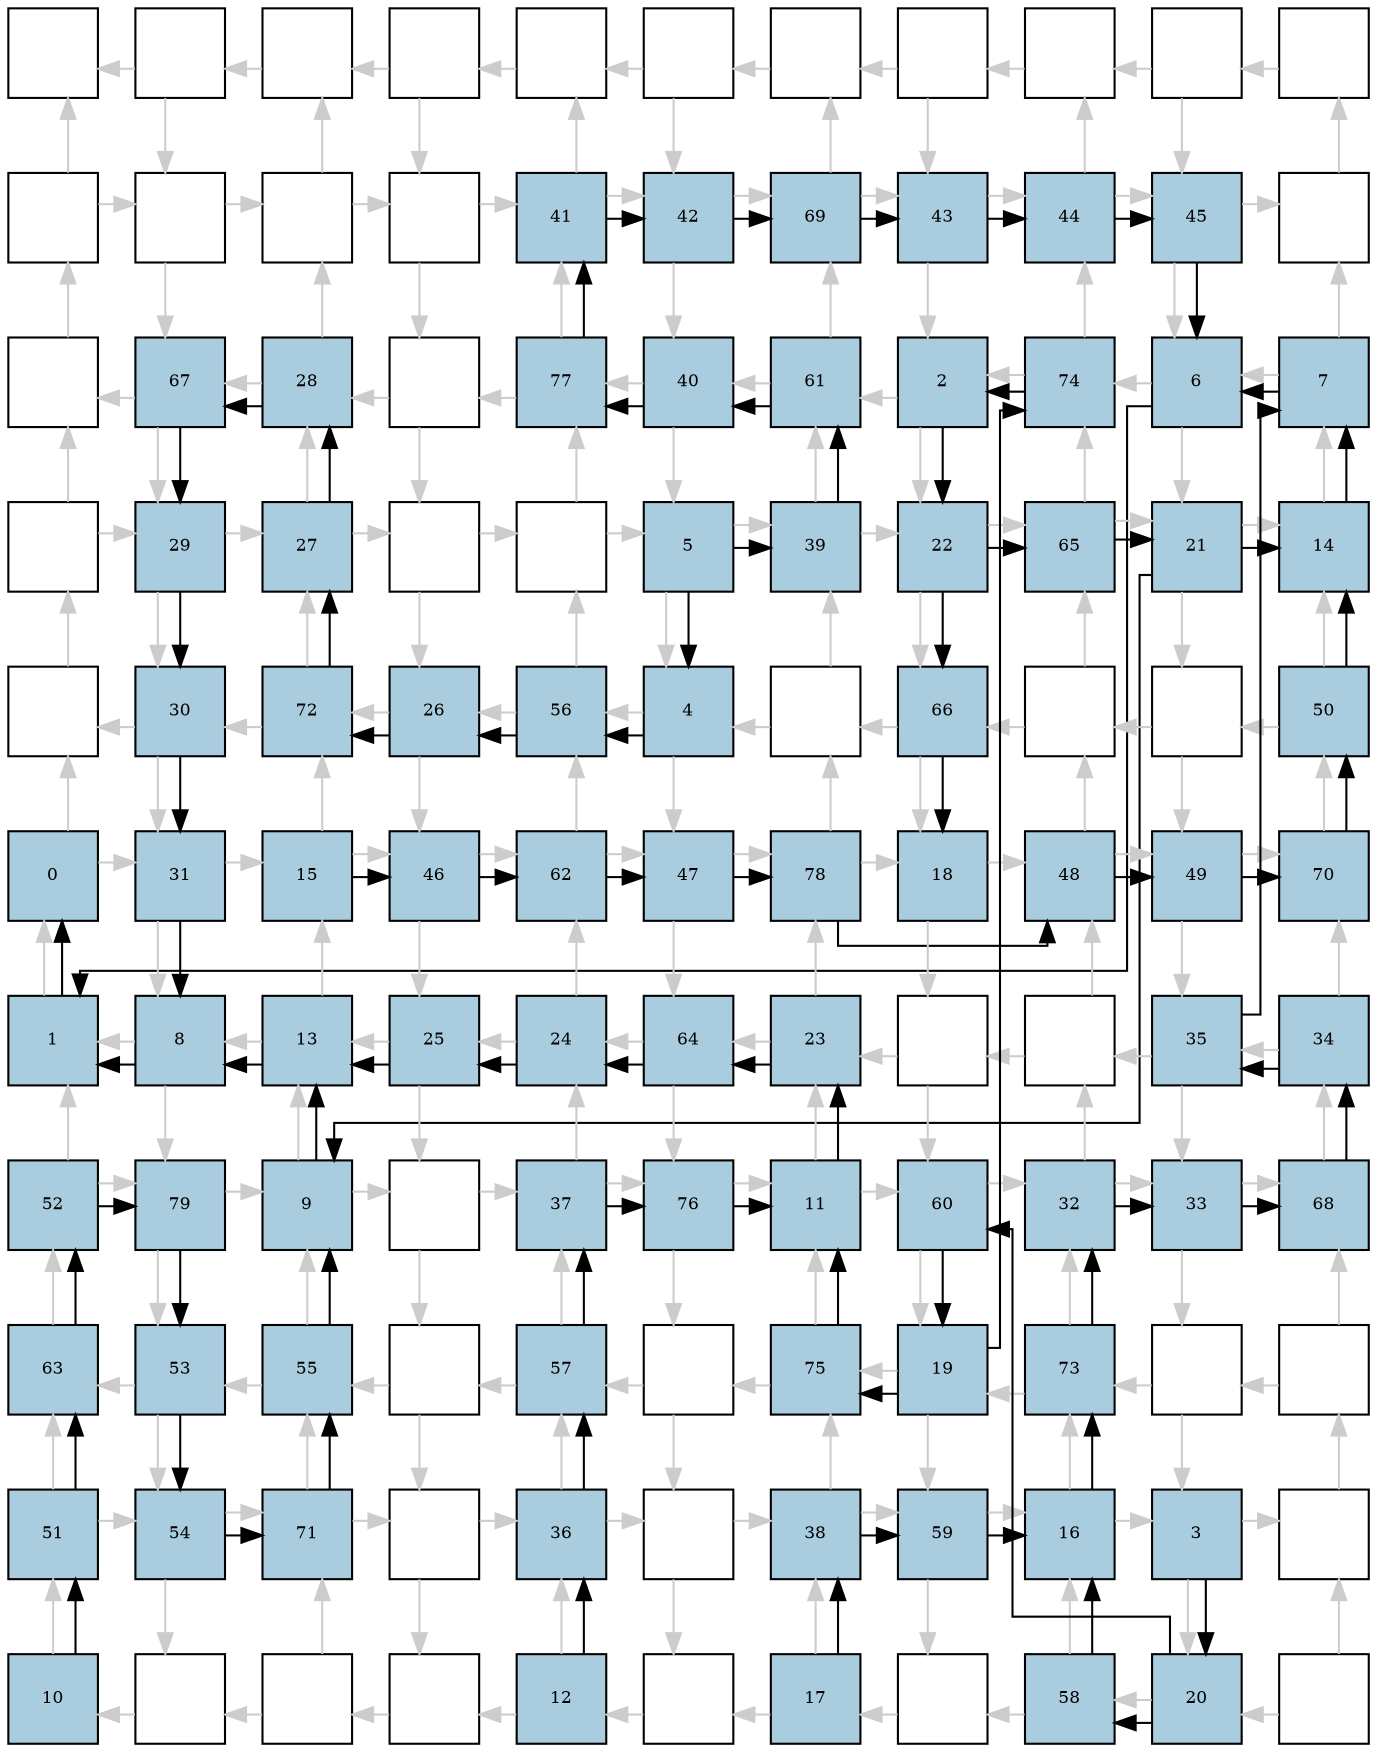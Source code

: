 digraph layout{
rankdir=TB; 

splines=ortho; 

node [style=filled shape=square fixedsize=true width=0.6];
0[label="", fontsize=8, fillcolor="#ffffff"];
1[label="", fontsize=8, fillcolor="#ffffff"];
2[label="", fontsize=8, fillcolor="#ffffff"];
3[label="", fontsize=8, fillcolor="#ffffff"];
4[label="", fontsize=8, fillcolor="#ffffff"];
5[label="", fontsize=8, fillcolor="#ffffff"];
6[label="", fontsize=8, fillcolor="#ffffff"];
7[label="", fontsize=8, fillcolor="#ffffff"];
8[label="", fontsize=8, fillcolor="#ffffff"];
9[label="", fontsize=8, fillcolor="#ffffff"];
10[label="", fontsize=8, fillcolor="#ffffff"];
11[label="", fontsize=8, fillcolor="#ffffff"];
12[label="", fontsize=8, fillcolor="#ffffff"];
13[label="", fontsize=8, fillcolor="#ffffff"];
14[label="", fontsize=8, fillcolor="#ffffff"];
15[label="41", fontsize=8, fillcolor="#a9ccde"];
16[label="42", fontsize=8, fillcolor="#a9ccde"];
17[label="69", fontsize=8, fillcolor="#a9ccde"];
18[label="43", fontsize=8, fillcolor="#a9ccde"];
19[label="44", fontsize=8, fillcolor="#a9ccde"];
20[label="45", fontsize=8, fillcolor="#a9ccde"];
21[label="", fontsize=8, fillcolor="#ffffff"];
22[label="", fontsize=8, fillcolor="#ffffff"];
23[label="67", fontsize=8, fillcolor="#a9ccde"];
24[label="28", fontsize=8, fillcolor="#a9ccde"];
25[label="", fontsize=8, fillcolor="#ffffff"];
26[label="77", fontsize=8, fillcolor="#a9ccde"];
27[label="40", fontsize=8, fillcolor="#a9ccde"];
28[label="61", fontsize=8, fillcolor="#a9ccde"];
29[label="2", fontsize=8, fillcolor="#a9ccde"];
30[label="74", fontsize=8, fillcolor="#a9ccde"];
31[label="6", fontsize=8, fillcolor="#a9ccde"];
32[label="7", fontsize=8, fillcolor="#a9ccde"];
33[label="", fontsize=8, fillcolor="#ffffff"];
34[label="29", fontsize=8, fillcolor="#a9ccde"];
35[label="27", fontsize=8, fillcolor="#a9ccde"];
36[label="", fontsize=8, fillcolor="#ffffff"];
37[label="", fontsize=8, fillcolor="#ffffff"];
38[label="5", fontsize=8, fillcolor="#a9ccde"];
39[label="39", fontsize=8, fillcolor="#a9ccde"];
40[label="22", fontsize=8, fillcolor="#a9ccde"];
41[label="65", fontsize=8, fillcolor="#a9ccde"];
42[label="21", fontsize=8, fillcolor="#a9ccde"];
43[label="14", fontsize=8, fillcolor="#a9ccde"];
44[label="", fontsize=8, fillcolor="#ffffff"];
45[label="30", fontsize=8, fillcolor="#a9ccde"];
46[label="72", fontsize=8, fillcolor="#a9ccde"];
47[label="26", fontsize=8, fillcolor="#a9ccde"];
48[label="56", fontsize=8, fillcolor="#a9ccde"];
49[label="4", fontsize=8, fillcolor="#a9ccde"];
50[label="", fontsize=8, fillcolor="#ffffff"];
51[label="66", fontsize=8, fillcolor="#a9ccde"];
52[label="", fontsize=8, fillcolor="#ffffff"];
53[label="", fontsize=8, fillcolor="#ffffff"];
54[label="50", fontsize=8, fillcolor="#a9ccde"];
55[label="0", fontsize=8, fillcolor="#a9ccde"];
56[label="31", fontsize=8, fillcolor="#a9ccde"];
57[label="15", fontsize=8, fillcolor="#a9ccde"];
58[label="46", fontsize=8, fillcolor="#a9ccde"];
59[label="62", fontsize=8, fillcolor="#a9ccde"];
60[label="47", fontsize=8, fillcolor="#a9ccde"];
61[label="78", fontsize=8, fillcolor="#a9ccde"];
62[label="18", fontsize=8, fillcolor="#a9ccde"];
63[label="48", fontsize=8, fillcolor="#a9ccde"];
64[label="49", fontsize=8, fillcolor="#a9ccde"];
65[label="70", fontsize=8, fillcolor="#a9ccde"];
66[label="1", fontsize=8, fillcolor="#a9ccde"];
67[label="8", fontsize=8, fillcolor="#a9ccde"];
68[label="13", fontsize=8, fillcolor="#a9ccde"];
69[label="25", fontsize=8, fillcolor="#a9ccde"];
70[label="24", fontsize=8, fillcolor="#a9ccde"];
71[label="64", fontsize=8, fillcolor="#a9ccde"];
72[label="23", fontsize=8, fillcolor="#a9ccde"];
73[label="", fontsize=8, fillcolor="#ffffff"];
74[label="", fontsize=8, fillcolor="#ffffff"];
75[label="35", fontsize=8, fillcolor="#a9ccde"];
76[label="34", fontsize=8, fillcolor="#a9ccde"];
77[label="52", fontsize=8, fillcolor="#a9ccde"];
78[label="79", fontsize=8, fillcolor="#a9ccde"];
79[label="9", fontsize=8, fillcolor="#a9ccde"];
80[label="", fontsize=8, fillcolor="#ffffff"];
81[label="37", fontsize=8, fillcolor="#a9ccde"];
82[label="76", fontsize=8, fillcolor="#a9ccde"];
83[label="11", fontsize=8, fillcolor="#a9ccde"];
84[label="60", fontsize=8, fillcolor="#a9ccde"];
85[label="32", fontsize=8, fillcolor="#a9ccde"];
86[label="33", fontsize=8, fillcolor="#a9ccde"];
87[label="68", fontsize=8, fillcolor="#a9ccde"];
88[label="63", fontsize=8, fillcolor="#a9ccde"];
89[label="53", fontsize=8, fillcolor="#a9ccde"];
90[label="55", fontsize=8, fillcolor="#a9ccde"];
91[label="", fontsize=8, fillcolor="#ffffff"];
92[label="57", fontsize=8, fillcolor="#a9ccde"];
93[label="", fontsize=8, fillcolor="#ffffff"];
94[label="75", fontsize=8, fillcolor="#a9ccde"];
95[label="19", fontsize=8, fillcolor="#a9ccde"];
96[label="73", fontsize=8, fillcolor="#a9ccde"];
97[label="", fontsize=8, fillcolor="#ffffff"];
98[label="", fontsize=8, fillcolor="#ffffff"];
99[label="51", fontsize=8, fillcolor="#a9ccde"];
100[label="54", fontsize=8, fillcolor="#a9ccde"];
101[label="71", fontsize=8, fillcolor="#a9ccde"];
102[label="", fontsize=8, fillcolor="#ffffff"];
103[label="36", fontsize=8, fillcolor="#a9ccde"];
104[label="", fontsize=8, fillcolor="#ffffff"];
105[label="38", fontsize=8, fillcolor="#a9ccde"];
106[label="59", fontsize=8, fillcolor="#a9ccde"];
107[label="16", fontsize=8, fillcolor="#a9ccde"];
108[label="3", fontsize=8, fillcolor="#a9ccde"];
109[label="", fontsize=8, fillcolor="#ffffff"];
110[label="10", fontsize=8, fillcolor="#a9ccde"];
111[label="", fontsize=8, fillcolor="#ffffff"];
112[label="", fontsize=8, fillcolor="#ffffff"];
113[label="", fontsize=8, fillcolor="#ffffff"];
114[label="12", fontsize=8, fillcolor="#a9ccde"];
115[label="", fontsize=8, fillcolor="#ffffff"];
116[label="17", fontsize=8, fillcolor="#a9ccde"];
117[label="", fontsize=8, fillcolor="#ffffff"];
118[label="58", fontsize=8, fillcolor="#a9ccde"];
119[label="20", fontsize=8, fillcolor="#a9ccde"];
120[label="", fontsize=8, fillcolor="#ffffff"];
edge [constraint=false, style=vis];
1 -> 0 [color="#cccccc"];
1 -> 12 [color="#cccccc"];
2 -> 1 [color="#cccccc"];
3 -> 2 [color="#cccccc"];
3 -> 14 [color="#cccccc"];
4 -> 3 [color="#cccccc"];
5 -> 4 [color="#cccccc"];
5 -> 16 [color="#cccccc"];
6 -> 5 [color="#cccccc"];
7 -> 6 [color="#cccccc"];
7 -> 18 [color="#cccccc"];
8 -> 7 [color="#cccccc"];
9 -> 8 [color="#cccccc"];
9 -> 20 [color="#cccccc"];
10 -> 9 [color="#cccccc"];
11 -> 12 [color="#cccccc"];
11 -> 0 [color="#cccccc"];
12 -> 23 [color="#cccccc"];
12 -> 13 [color="#cccccc"];
13 -> 14 [color="#cccccc"];
13 -> 2 [color="#cccccc"];
14 -> 25 [color="#cccccc"];
14 -> 15 [color="#cccccc"];
15 -> 16 [color="#cccccc"];
15 -> 4 [color="#cccccc"];
16 -> 27 [color="#cccccc"];
16 -> 17 [color="#cccccc"];
17 -> 18 [color="#cccccc"];
17 -> 6 [color="#cccccc"];
18 -> 29 [color="#cccccc"];
18 -> 19 [color="#cccccc"];
19 -> 20 [color="#cccccc"];
19 -> 8 [color="#cccccc"];
20 -> 31 [color="#cccccc"];
20 -> 21 [color="#cccccc"];
21 -> 10 [color="#cccccc"];
22 -> 11 [color="#cccccc"];
23 -> 22 [color="#cccccc"];
23 -> 34 [color="#cccccc"];
24 -> 13 [color="#cccccc"];
24 -> 23 [color="#cccccc"];
25 -> 24 [color="#cccccc"];
25 -> 36 [color="#cccccc"];
26 -> 15 [color="#cccccc"];
26 -> 25 [color="#cccccc"];
27 -> 26 [color="#cccccc"];
27 -> 38 [color="#cccccc"];
28 -> 17 [color="#cccccc"];
28 -> 27 [color="#cccccc"];
29 -> 28 [color="#cccccc"];
29 -> 40 [color="#cccccc"];
30 -> 19 [color="#cccccc"];
30 -> 29 [color="#cccccc"];
31 -> 30 [color="#cccccc"];
31 -> 42 [color="#cccccc"];
32 -> 21 [color="#cccccc"];
32 -> 31 [color="#cccccc"];
33 -> 34 [color="#cccccc"];
33 -> 22 [color="#cccccc"];
34 -> 45 [color="#cccccc"];
34 -> 35 [color="#cccccc"];
35 -> 36 [color="#cccccc"];
35 -> 24 [color="#cccccc"];
36 -> 47 [color="#cccccc"];
36 -> 37 [color="#cccccc"];
37 -> 38 [color="#cccccc"];
37 -> 26 [color="#cccccc"];
38 -> 49 [color="#cccccc"];
38 -> 39 [color="#cccccc"];
39 -> 40 [color="#cccccc"];
39 -> 28 [color="#cccccc"];
40 -> 51 [color="#cccccc"];
40 -> 41 [color="#cccccc"];
41 -> 42 [color="#cccccc"];
41 -> 30 [color="#cccccc"];
42 -> 53 [color="#cccccc"];
42 -> 43 [color="#cccccc"];
43 -> 32 [color="#cccccc"];
44 -> 33 [color="#cccccc"];
45 -> 44 [color="#cccccc"];
45 -> 56 [color="#cccccc"];
46 -> 35 [color="#cccccc"];
46 -> 45 [color="#cccccc"];
47 -> 46 [color="#cccccc"];
47 -> 58 [color="#cccccc"];
48 -> 37 [color="#cccccc"];
48 -> 47 [color="#cccccc"];
49 -> 48 [color="#cccccc"];
49 -> 60 [color="#cccccc"];
50 -> 39 [color="#cccccc"];
50 -> 49 [color="#cccccc"];
51 -> 50 [color="#cccccc"];
51 -> 62 [color="#cccccc"];
52 -> 41 [color="#cccccc"];
52 -> 51 [color="#cccccc"];
53 -> 52 [color="#cccccc"];
53 -> 64 [color="#cccccc"];
54 -> 43 [color="#cccccc"];
54 -> 53 [color="#cccccc"];
55 -> 56 [color="#cccccc"];
55 -> 44 [color="#cccccc"];
56 -> 67 [color="#cccccc"];
56 -> 57 [color="#cccccc"];
57 -> 58 [color="#cccccc"];
57 -> 46 [color="#cccccc"];
58 -> 69 [color="#cccccc"];
58 -> 59 [color="#cccccc"];
59 -> 60 [color="#cccccc"];
59 -> 48 [color="#cccccc"];
60 -> 71 [color="#cccccc"];
60 -> 61 [color="#cccccc"];
61 -> 62 [color="#cccccc"];
61 -> 50 [color="#cccccc"];
62 -> 73 [color="#cccccc"];
62 -> 63 [color="#cccccc"];
63 -> 64 [color="#cccccc"];
63 -> 52 [color="#cccccc"];
64 -> 75 [color="#cccccc"];
64 -> 65 [color="#cccccc"];
65 -> 54 [color="#cccccc"];
66 -> 55 [color="#cccccc"];
67 -> 66 [color="#cccccc"];
67 -> 78 [color="#cccccc"];
68 -> 57 [color="#cccccc"];
68 -> 67 [color="#cccccc"];
69 -> 68 [color="#cccccc"];
69 -> 80 [color="#cccccc"];
70 -> 59 [color="#cccccc"];
70 -> 69 [color="#cccccc"];
71 -> 70 [color="#cccccc"];
71 -> 82 [color="#cccccc"];
72 -> 61 [color="#cccccc"];
72 -> 71 [color="#cccccc"];
73 -> 72 [color="#cccccc"];
73 -> 84 [color="#cccccc"];
74 -> 63 [color="#cccccc"];
74 -> 73 [color="#cccccc"];
75 -> 74 [color="#cccccc"];
75 -> 86 [color="#cccccc"];
76 -> 65 [color="#cccccc"];
76 -> 75 [color="#cccccc"];
77 -> 78 [color="#cccccc"];
77 -> 66 [color="#cccccc"];
78 -> 89 [color="#cccccc"];
78 -> 79 [color="#cccccc"];
79 -> 80 [color="#cccccc"];
79 -> 68 [color="#cccccc"];
80 -> 91 [color="#cccccc"];
80 -> 81 [color="#cccccc"];
81 -> 82 [color="#cccccc"];
81 -> 70 [color="#cccccc"];
82 -> 93 [color="#cccccc"];
82 -> 83 [color="#cccccc"];
83 -> 84 [color="#cccccc"];
83 -> 72 [color="#cccccc"];
84 -> 95 [color="#cccccc"];
84 -> 85 [color="#cccccc"];
85 -> 86 [color="#cccccc"];
85 -> 74 [color="#cccccc"];
86 -> 97 [color="#cccccc"];
86 -> 87 [color="#cccccc"];
87 -> 76 [color="#cccccc"];
88 -> 77 [color="#cccccc"];
89 -> 88 [color="#cccccc"];
89 -> 100 [color="#cccccc"];
90 -> 79 [color="#cccccc"];
90 -> 89 [color="#cccccc"];
91 -> 90 [color="#cccccc"];
91 -> 102 [color="#cccccc"];
92 -> 81 [color="#cccccc"];
92 -> 91 [color="#cccccc"];
93 -> 92 [color="#cccccc"];
93 -> 104 [color="#cccccc"];
94 -> 83 [color="#cccccc"];
94 -> 93 [color="#cccccc"];
95 -> 94 [color="#cccccc"];
95 -> 106 [color="#cccccc"];
96 -> 85 [color="#cccccc"];
96 -> 95 [color="#cccccc"];
97 -> 96 [color="#cccccc"];
97 -> 108 [color="#cccccc"];
98 -> 87 [color="#cccccc"];
98 -> 97 [color="#cccccc"];
99 -> 100 [color="#cccccc"];
99 -> 88 [color="#cccccc"];
100 -> 111 [color="#cccccc"];
100 -> 101 [color="#cccccc"];
101 -> 102 [color="#cccccc"];
101 -> 90 [color="#cccccc"];
102 -> 113 [color="#cccccc"];
102 -> 103 [color="#cccccc"];
103 -> 104 [color="#cccccc"];
103 -> 92 [color="#cccccc"];
104 -> 115 [color="#cccccc"];
104 -> 105 [color="#cccccc"];
105 -> 106 [color="#cccccc"];
105 -> 94 [color="#cccccc"];
106 -> 117 [color="#cccccc"];
106 -> 107 [color="#cccccc"];
107 -> 108 [color="#cccccc"];
107 -> 96 [color="#cccccc"];
108 -> 119 [color="#cccccc"];
108 -> 109 [color="#cccccc"];
109 -> 98 [color="#cccccc"];
110 -> 99 [color="#cccccc"];
111 -> 110 [color="#cccccc"];
112 -> 101 [color="#cccccc"];
112 -> 111 [color="#cccccc"];
113 -> 112 [color="#cccccc"];
114 -> 103 [color="#cccccc"];
114 -> 113 [color="#cccccc"];
115 -> 114 [color="#cccccc"];
116 -> 105 [color="#cccccc"];
116 -> 115 [color="#cccccc"];
117 -> 116 [color="#cccccc"];
118 -> 107 [color="#cccccc"];
118 -> 117 [color="#cccccc"];
119 -> 118 [color="#cccccc"];
120 -> 109 [color="#cccccc"];
120 -> 119 [color="#cccccc"];
79 -> 68;
83 -> 72;
72 -> 71;
71 -> 70;
70 -> 69;
69 -> 68;
29 -> 40;
40 -> 41;
41 -> 42;
40 -> 51;
51 -> 62;
49 -> 48;
48 -> 47;
47 -> 46;
46 -> 35;
35 -> 24;
24 -> 23;
23 -> 34;
34 -> 45;
45 -> 56;
56 -> 67;
68 -> 67;
107 -> 96;
96 -> 85;
85 -> 86;
86 -> 87;
87 -> 76;
76 -> 75;
75 -> 32;
43 -> 32;
108 -> 119;
66 -> 55;
95 -> 30;
30 -> 29;
95 -> 94;
94 -> 83;
114 -> 103;
103 -> 92;
92 -> 81;
81 -> 82;
82 -> 83;
119 -> 118;
118 -> 107;
116 -> 105;
105 -> 106;
106 -> 107;
119 -> 84;
84 -> 95;
38 -> 39;
39 -> 28;
28 -> 27;
27 -> 26;
26 -> 15;
15 -> 16;
16 -> 17;
17 -> 18;
18 -> 19;
19 -> 20;
20 -> 31;
32 -> 31;
38 -> 49;
67 -> 66;
31 -> 66;
42 -> 43;
57 -> 58;
58 -> 59;
59 -> 60;
60 -> 61;
61 -> 63;
63 -> 64;
64 -> 65;
65 -> 54;
54 -> 43;
110 -> 99;
99 -> 88;
88 -> 77;
77 -> 78;
78 -> 89;
89 -> 100;
100 -> 101;
101 -> 90;
90 -> 79;
42 -> 79;
edge [constraint=true, style=invis];
0 -> 11 -> 22 -> 33 -> 44 -> 55 -> 66 -> 77 -> 88 -> 99 -> 110;
1 -> 12 -> 23 -> 34 -> 45 -> 56 -> 67 -> 78 -> 89 -> 100 -> 111;
2 -> 13 -> 24 -> 35 -> 46 -> 57 -> 68 -> 79 -> 90 -> 101 -> 112;
3 -> 14 -> 25 -> 36 -> 47 -> 58 -> 69 -> 80 -> 91 -> 102 -> 113;
4 -> 15 -> 26 -> 37 -> 48 -> 59 -> 70 -> 81 -> 92 -> 103 -> 114;
5 -> 16 -> 27 -> 38 -> 49 -> 60 -> 71 -> 82 -> 93 -> 104 -> 115;
6 -> 17 -> 28 -> 39 -> 50 -> 61 -> 72 -> 83 -> 94 -> 105 -> 116;
7 -> 18 -> 29 -> 40 -> 51 -> 62 -> 73 -> 84 -> 95 -> 106 -> 117;
8 -> 19 -> 30 -> 41 -> 52 -> 63 -> 74 -> 85 -> 96 -> 107 -> 118;
9 -> 20 -> 31 -> 42 -> 53 -> 64 -> 75 -> 86 -> 97 -> 108 -> 119;
10 -> 21 -> 32 -> 43 -> 54 -> 65 -> 76 -> 87 -> 98 -> 109 -> 120;
rank = same { 0 -> 1 -> 2 -> 3 -> 4 -> 5 -> 6 -> 7 -> 8 -> 9 -> 10;};
rank = same { 11 -> 12 -> 13 -> 14 -> 15 -> 16 -> 17 -> 18 -> 19 -> 20 -> 21;};
rank = same { 22 -> 23 -> 24 -> 25 -> 26 -> 27 -> 28 -> 29 -> 30 -> 31 -> 32;};
rank = same { 33 -> 34 -> 35 -> 36 -> 37 -> 38 -> 39 -> 40 -> 41 -> 42 -> 43;};
rank = same { 44 -> 45 -> 46 -> 47 -> 48 -> 49 -> 50 -> 51 -> 52 -> 53 -> 54;};
rank = same { 55 -> 56 -> 57 -> 58 -> 59 -> 60 -> 61 -> 62 -> 63 -> 64 -> 65;};
rank = same { 66 -> 67 -> 68 -> 69 -> 70 -> 71 -> 72 -> 73 -> 74 -> 75 -> 76;};
rank = same { 77 -> 78 -> 79 -> 80 -> 81 -> 82 -> 83 -> 84 -> 85 -> 86 -> 87;};
rank = same { 88 -> 89 -> 90 -> 91 -> 92 -> 93 -> 94 -> 95 -> 96 -> 97 -> 98;};
rank = same { 99 -> 100 -> 101 -> 102 -> 103 -> 104 -> 105 -> 106 -> 107 -> 108 -> 109;};
rank = same { 110 -> 111 -> 112 -> 113 -> 114 -> 115 -> 116 -> 117 -> 118 -> 119 -> 120;};
}
